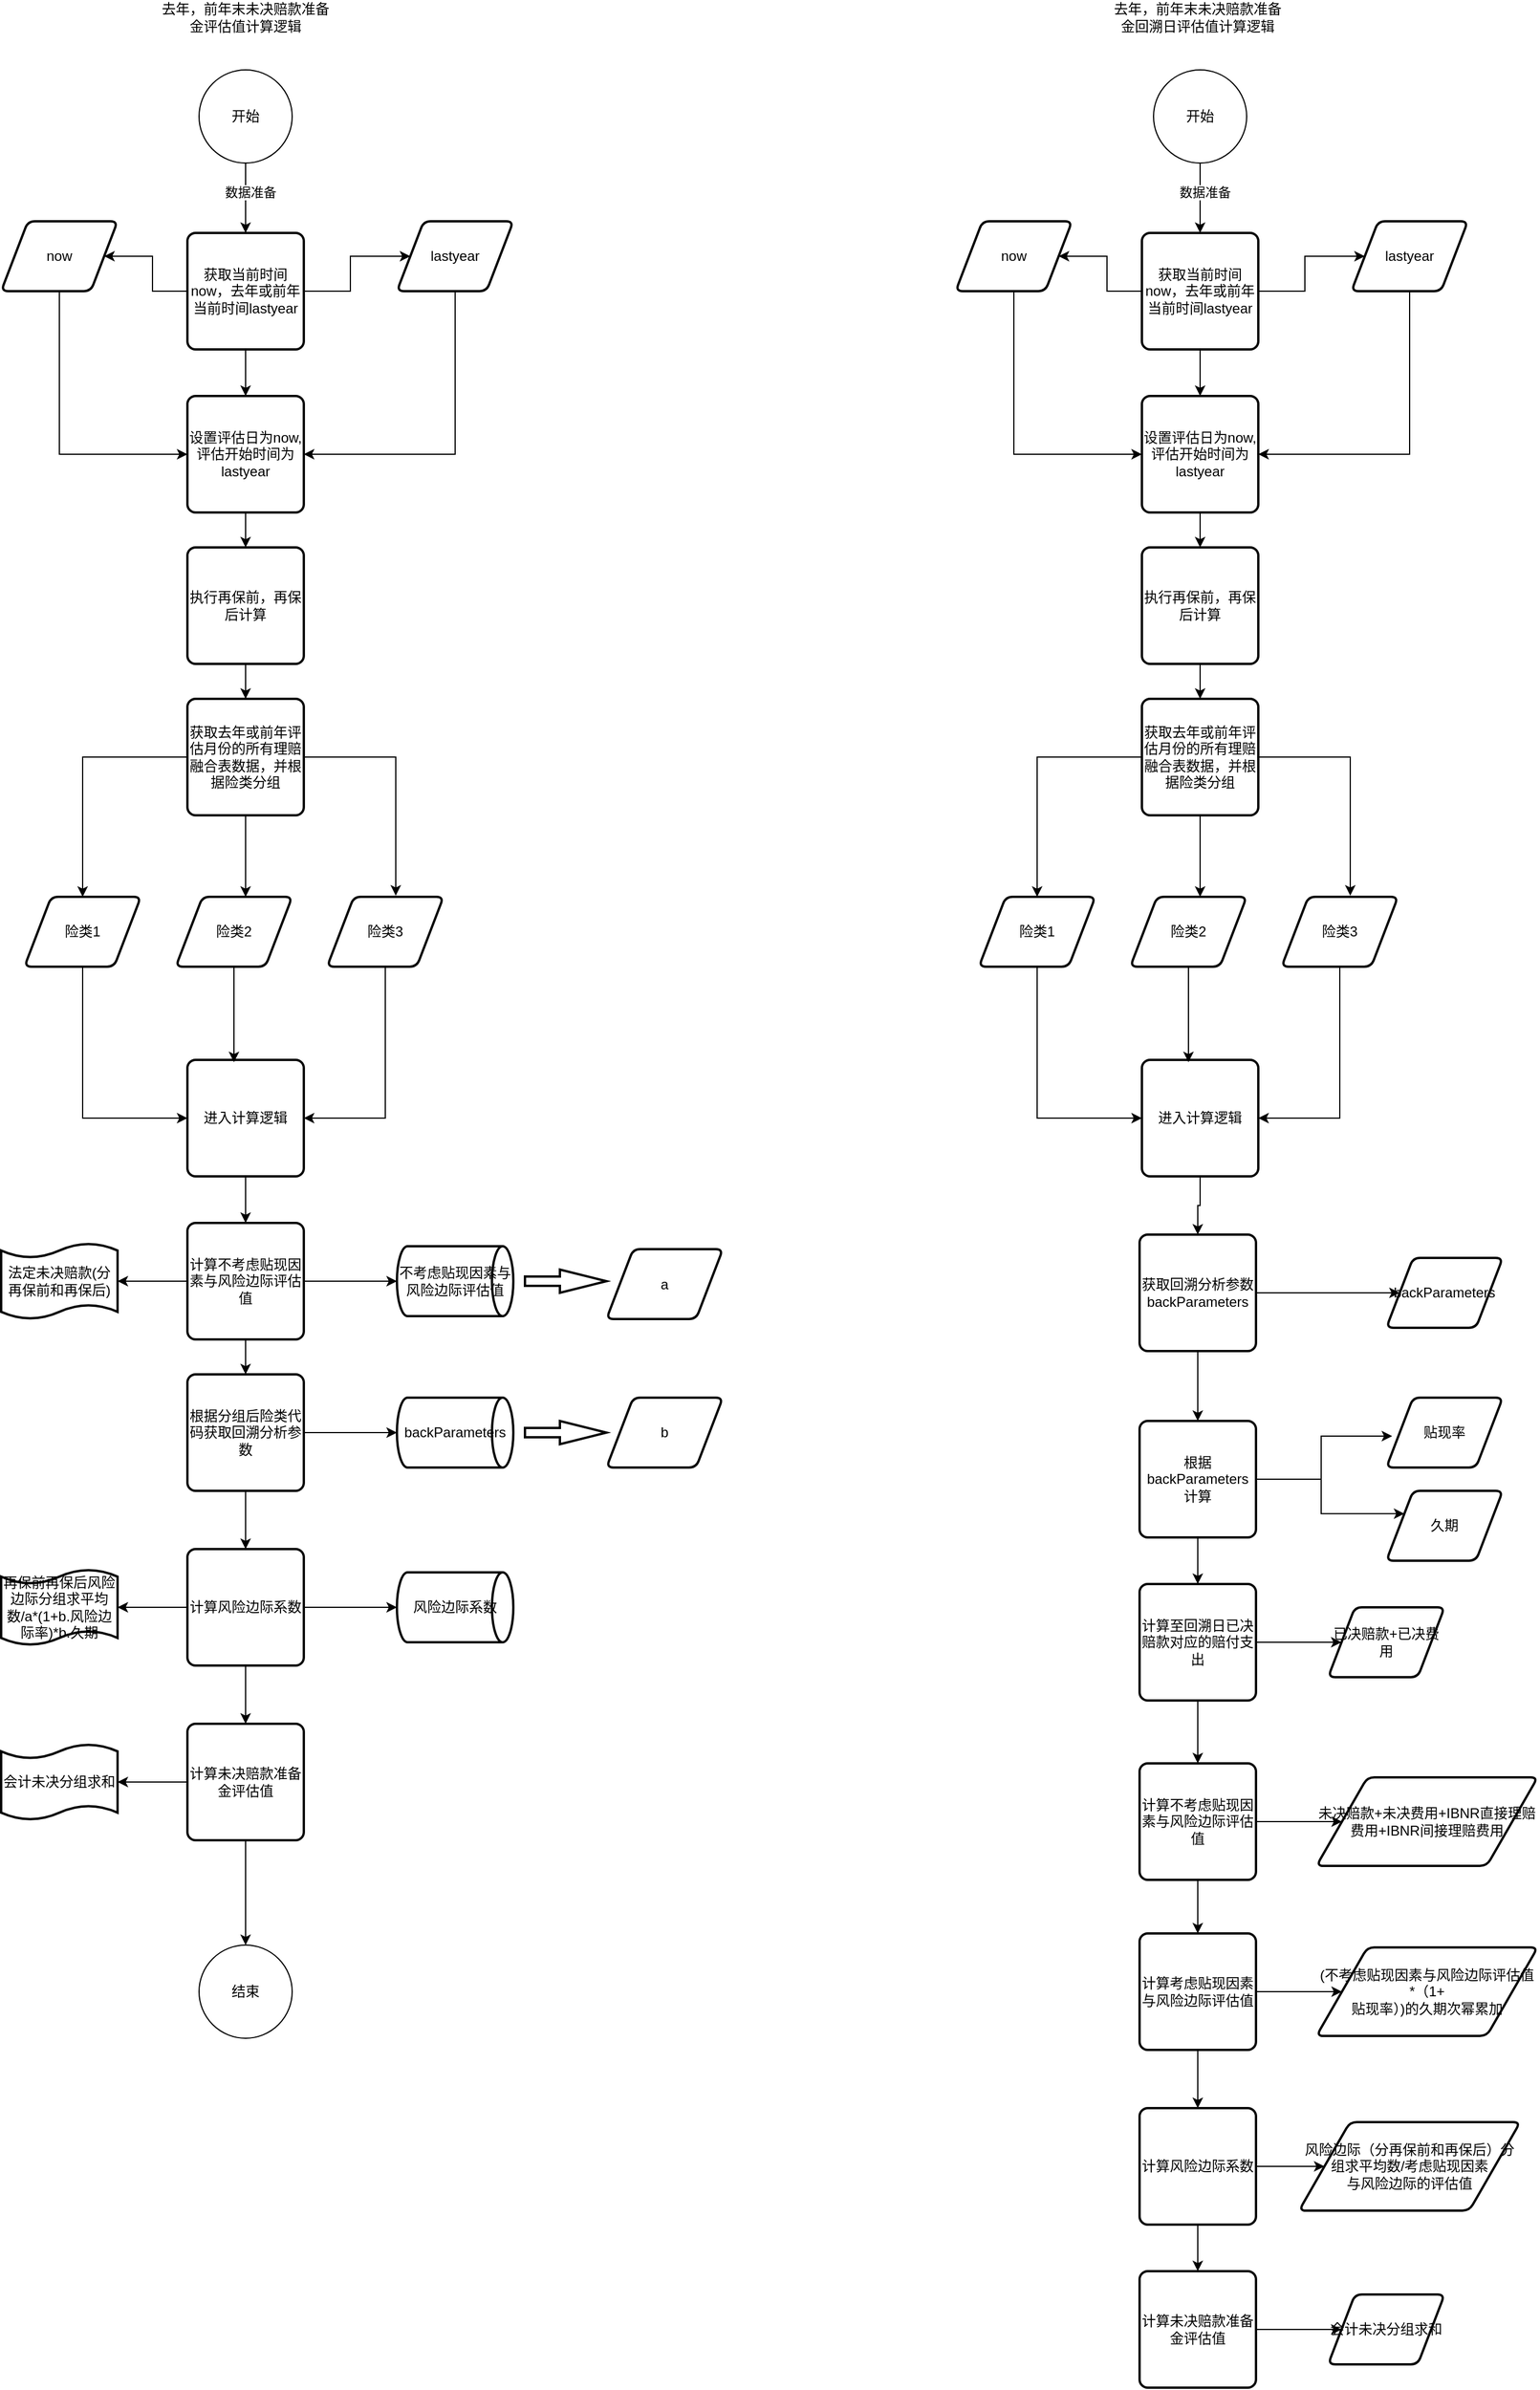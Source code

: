 <mxfile version="21.8.2" type="github">
  <diagram name="第 1 页" id="hd4iWSOs5ydH5sYwvfdb">
    <mxGraphModel dx="954" dy="495" grid="1" gridSize="10" guides="1" tooltips="1" connect="1" arrows="1" fold="1" page="1" pageScale="1" pageWidth="827" pageHeight="1169" math="0" shadow="0">
      <root>
        <mxCell id="0" />
        <mxCell id="1" parent="0" />
        <mxCell id="tJB3gldnxjRfWqx4vpF3-52" value="" style="edgeStyle=orthogonalEdgeStyle;rounded=0;orthogonalLoop=1;jettySize=auto;html=1;" edge="1" parent="1" source="tJB3gldnxjRfWqx4vpF3-3" target="tJB3gldnxjRfWqx4vpF3-5">
          <mxGeometry relative="1" as="geometry" />
        </mxCell>
        <mxCell id="tJB3gldnxjRfWqx4vpF3-80" value="数据准备" style="edgeLabel;html=1;align=center;verticalAlign=middle;resizable=0;points=[];" vertex="1" connectable="0" parent="tJB3gldnxjRfWqx4vpF3-52">
          <mxGeometry x="-0.167" y="4" relative="1" as="geometry">
            <mxPoint as="offset" />
          </mxGeometry>
        </mxCell>
        <mxCell id="tJB3gldnxjRfWqx4vpF3-3" value="开始" style="ellipse;whiteSpace=wrap;html=1;aspect=fixed;" vertex="1" parent="1">
          <mxGeometry x="350" y="250" width="80" height="80" as="geometry" />
        </mxCell>
        <mxCell id="tJB3gldnxjRfWqx4vpF3-4" value="结束" style="ellipse;whiteSpace=wrap;html=1;aspect=fixed;" vertex="1" parent="1">
          <mxGeometry x="350" y="1860" width="80" height="80" as="geometry" />
        </mxCell>
        <mxCell id="tJB3gldnxjRfWqx4vpF3-10" style="edgeStyle=orthogonalEdgeStyle;rounded=0;orthogonalLoop=1;jettySize=auto;html=1;" edge="1" parent="1" source="tJB3gldnxjRfWqx4vpF3-5" target="tJB3gldnxjRfWqx4vpF3-7">
          <mxGeometry relative="1" as="geometry" />
        </mxCell>
        <mxCell id="tJB3gldnxjRfWqx4vpF3-11" style="edgeStyle=orthogonalEdgeStyle;rounded=0;orthogonalLoop=1;jettySize=auto;html=1;" edge="1" parent="1" source="tJB3gldnxjRfWqx4vpF3-5" target="tJB3gldnxjRfWqx4vpF3-6">
          <mxGeometry relative="1" as="geometry" />
        </mxCell>
        <mxCell id="tJB3gldnxjRfWqx4vpF3-53" value="" style="edgeStyle=orthogonalEdgeStyle;rounded=0;orthogonalLoop=1;jettySize=auto;html=1;" edge="1" parent="1" source="tJB3gldnxjRfWqx4vpF3-5" target="tJB3gldnxjRfWqx4vpF3-8">
          <mxGeometry relative="1" as="geometry" />
        </mxCell>
        <mxCell id="tJB3gldnxjRfWqx4vpF3-5" value="获取当前时间now，去年或前年当前时间lastyear" style="rounded=1;whiteSpace=wrap;html=1;absoluteArcSize=1;arcSize=14;strokeWidth=2;" vertex="1" parent="1">
          <mxGeometry x="340" y="390" width="100" height="100" as="geometry" />
        </mxCell>
        <mxCell id="tJB3gldnxjRfWqx4vpF3-12" style="edgeStyle=orthogonalEdgeStyle;rounded=0;orthogonalLoop=1;jettySize=auto;html=1;entryX=0;entryY=0.5;entryDx=0;entryDy=0;" edge="1" parent="1" source="tJB3gldnxjRfWqx4vpF3-6" target="tJB3gldnxjRfWqx4vpF3-8">
          <mxGeometry relative="1" as="geometry">
            <mxPoint x="230" y="690" as="targetPoint" />
            <Array as="points">
              <mxPoint x="230" y="580" />
            </Array>
          </mxGeometry>
        </mxCell>
        <mxCell id="tJB3gldnxjRfWqx4vpF3-6" value="now" style="shape=parallelogram;html=1;strokeWidth=2;perimeter=parallelogramPerimeter;whiteSpace=wrap;rounded=1;arcSize=12;size=0.23;" vertex="1" parent="1">
          <mxGeometry x="180" y="380" width="100" height="60" as="geometry" />
        </mxCell>
        <mxCell id="tJB3gldnxjRfWqx4vpF3-17" style="edgeStyle=orthogonalEdgeStyle;rounded=0;orthogonalLoop=1;jettySize=auto;html=1;entryX=1;entryY=0.5;entryDx=0;entryDy=0;" edge="1" parent="1" source="tJB3gldnxjRfWqx4vpF3-7" target="tJB3gldnxjRfWqx4vpF3-8">
          <mxGeometry relative="1" as="geometry">
            <mxPoint x="570" y="670" as="targetPoint" />
            <Array as="points">
              <mxPoint x="570" y="580" />
            </Array>
          </mxGeometry>
        </mxCell>
        <mxCell id="tJB3gldnxjRfWqx4vpF3-7" value="lastyear" style="shape=parallelogram;html=1;strokeWidth=2;perimeter=parallelogramPerimeter;whiteSpace=wrap;rounded=1;arcSize=12;size=0.23;" vertex="1" parent="1">
          <mxGeometry x="520" y="380" width="100" height="60" as="geometry" />
        </mxCell>
        <mxCell id="tJB3gldnxjRfWqx4vpF3-54" value="" style="edgeStyle=orthogonalEdgeStyle;rounded=0;orthogonalLoop=1;jettySize=auto;html=1;" edge="1" parent="1" source="tJB3gldnxjRfWqx4vpF3-8" target="tJB3gldnxjRfWqx4vpF3-18">
          <mxGeometry relative="1" as="geometry" />
        </mxCell>
        <mxCell id="tJB3gldnxjRfWqx4vpF3-8" value="设置评估日为now,评估开始时间为lastyear" style="rounded=1;whiteSpace=wrap;html=1;absoluteArcSize=1;arcSize=14;strokeWidth=2;" vertex="1" parent="1">
          <mxGeometry x="340" y="530" width="100" height="100" as="geometry" />
        </mxCell>
        <mxCell id="tJB3gldnxjRfWqx4vpF3-55" value="" style="edgeStyle=orthogonalEdgeStyle;rounded=0;orthogonalLoop=1;jettySize=auto;html=1;" edge="1" parent="1" source="tJB3gldnxjRfWqx4vpF3-18" target="tJB3gldnxjRfWqx4vpF3-19">
          <mxGeometry relative="1" as="geometry" />
        </mxCell>
        <mxCell id="tJB3gldnxjRfWqx4vpF3-18" value="执行再保前，再保后计算" style="rounded=1;whiteSpace=wrap;html=1;absoluteArcSize=1;arcSize=14;strokeWidth=2;" vertex="1" parent="1">
          <mxGeometry x="340" y="660" width="100" height="100" as="geometry" />
        </mxCell>
        <mxCell id="tJB3gldnxjRfWqx4vpF3-24" style="edgeStyle=orthogonalEdgeStyle;rounded=0;orthogonalLoop=1;jettySize=auto;html=1;entryX=0.5;entryY=0;entryDx=0;entryDy=0;" edge="1" parent="1" source="tJB3gldnxjRfWqx4vpF3-19" target="tJB3gldnxjRfWqx4vpF3-21">
          <mxGeometry relative="1" as="geometry" />
        </mxCell>
        <mxCell id="tJB3gldnxjRfWqx4vpF3-19" value="获取去年或前年评估月份的所有理赔融合表数据，并根据险类分组" style="rounded=1;whiteSpace=wrap;html=1;absoluteArcSize=1;arcSize=14;strokeWidth=2;" vertex="1" parent="1">
          <mxGeometry x="340" y="790" width="100" height="100" as="geometry" />
        </mxCell>
        <mxCell id="tJB3gldnxjRfWqx4vpF3-63" style="edgeStyle=orthogonalEdgeStyle;rounded=0;orthogonalLoop=1;jettySize=auto;html=1;entryX=0;entryY=0.5;entryDx=0;entryDy=0;" edge="1" parent="1" source="tJB3gldnxjRfWqx4vpF3-21" target="tJB3gldnxjRfWqx4vpF3-27">
          <mxGeometry relative="1" as="geometry">
            <mxPoint x="250" y="1190" as="targetPoint" />
            <Array as="points">
              <mxPoint x="250" y="1150" />
            </Array>
          </mxGeometry>
        </mxCell>
        <mxCell id="tJB3gldnxjRfWqx4vpF3-21" value="险类1" style="shape=parallelogram;html=1;strokeWidth=2;perimeter=parallelogramPerimeter;whiteSpace=wrap;rounded=1;arcSize=12;size=0.23;" vertex="1" parent="1">
          <mxGeometry x="200" y="960" width="100" height="60" as="geometry" />
        </mxCell>
        <mxCell id="tJB3gldnxjRfWqx4vpF3-22" value="险类2" style="shape=parallelogram;html=1;strokeWidth=2;perimeter=parallelogramPerimeter;whiteSpace=wrap;rounded=1;arcSize=12;size=0.23;" vertex="1" parent="1">
          <mxGeometry x="330" y="960" width="100" height="60" as="geometry" />
        </mxCell>
        <mxCell id="tJB3gldnxjRfWqx4vpF3-64" style="edgeStyle=orthogonalEdgeStyle;rounded=0;orthogonalLoop=1;jettySize=auto;html=1;entryX=1;entryY=0.5;entryDx=0;entryDy=0;" edge="1" parent="1" source="tJB3gldnxjRfWqx4vpF3-23" target="tJB3gldnxjRfWqx4vpF3-27">
          <mxGeometry relative="1" as="geometry">
            <mxPoint x="510" y="1230" as="targetPoint" />
            <Array as="points">
              <mxPoint x="510" y="1150" />
            </Array>
          </mxGeometry>
        </mxCell>
        <mxCell id="tJB3gldnxjRfWqx4vpF3-23" value="险类3" style="shape=parallelogram;html=1;strokeWidth=2;perimeter=parallelogramPerimeter;whiteSpace=wrap;rounded=1;arcSize=12;size=0.23;" vertex="1" parent="1">
          <mxGeometry x="460" y="960" width="100" height="60" as="geometry" />
        </mxCell>
        <mxCell id="tJB3gldnxjRfWqx4vpF3-25" style="edgeStyle=orthogonalEdgeStyle;rounded=0;orthogonalLoop=1;jettySize=auto;html=1;entryX=0.6;entryY=0;entryDx=0;entryDy=0;entryPerimeter=0;" edge="1" parent="1" source="tJB3gldnxjRfWqx4vpF3-19" target="tJB3gldnxjRfWqx4vpF3-22">
          <mxGeometry relative="1" as="geometry" />
        </mxCell>
        <mxCell id="tJB3gldnxjRfWqx4vpF3-26" style="edgeStyle=orthogonalEdgeStyle;rounded=0;orthogonalLoop=1;jettySize=auto;html=1;entryX=0.59;entryY=-0.017;entryDx=0;entryDy=0;entryPerimeter=0;" edge="1" parent="1" source="tJB3gldnxjRfWqx4vpF3-19" target="tJB3gldnxjRfWqx4vpF3-23">
          <mxGeometry relative="1" as="geometry" />
        </mxCell>
        <mxCell id="tJB3gldnxjRfWqx4vpF3-33" value="" style="edgeStyle=orthogonalEdgeStyle;rounded=0;orthogonalLoop=1;jettySize=auto;html=1;" edge="1" parent="1" source="tJB3gldnxjRfWqx4vpF3-27" target="tJB3gldnxjRfWqx4vpF3-31">
          <mxGeometry relative="1" as="geometry" />
        </mxCell>
        <mxCell id="tJB3gldnxjRfWqx4vpF3-27" value="进入计算逻辑" style="rounded=1;whiteSpace=wrap;html=1;absoluteArcSize=1;arcSize=14;strokeWidth=2;" vertex="1" parent="1">
          <mxGeometry x="340" y="1100" width="100" height="100" as="geometry" />
        </mxCell>
        <mxCell id="tJB3gldnxjRfWqx4vpF3-66" value="" style="edgeStyle=orthogonalEdgeStyle;rounded=0;orthogonalLoop=1;jettySize=auto;html=1;" edge="1" parent="1" source="tJB3gldnxjRfWqx4vpF3-31" target="tJB3gldnxjRfWqx4vpF3-32">
          <mxGeometry relative="1" as="geometry" />
        </mxCell>
        <mxCell id="tJB3gldnxjRfWqx4vpF3-67" value="" style="edgeStyle=orthogonalEdgeStyle;rounded=0;orthogonalLoop=1;jettySize=auto;html=1;" edge="1" parent="1" source="tJB3gldnxjRfWqx4vpF3-31" target="tJB3gldnxjRfWqx4vpF3-40">
          <mxGeometry relative="1" as="geometry" />
        </mxCell>
        <mxCell id="tJB3gldnxjRfWqx4vpF3-69" value="" style="edgeStyle=orthogonalEdgeStyle;rounded=0;orthogonalLoop=1;jettySize=auto;html=1;" edge="1" parent="1" source="tJB3gldnxjRfWqx4vpF3-31" target="tJB3gldnxjRfWqx4vpF3-34">
          <mxGeometry relative="1" as="geometry" />
        </mxCell>
        <mxCell id="tJB3gldnxjRfWqx4vpF3-31" value="计算不考虑贴现因素与风险边际评估值" style="rounded=1;whiteSpace=wrap;html=1;absoluteArcSize=1;arcSize=14;strokeWidth=2;" vertex="1" parent="1">
          <mxGeometry x="340" y="1240" width="100" height="100" as="geometry" />
        </mxCell>
        <mxCell id="tJB3gldnxjRfWqx4vpF3-32" value="法定未决赔款(分再保前和再保后)" style="shape=tape;whiteSpace=wrap;html=1;strokeWidth=2;size=0.19" vertex="1" parent="1">
          <mxGeometry x="180" y="1257.5" width="100" height="65" as="geometry" />
        </mxCell>
        <mxCell id="tJB3gldnxjRfWqx4vpF3-68" value="" style="edgeStyle=orthogonalEdgeStyle;rounded=0;orthogonalLoop=1;jettySize=auto;html=1;" edge="1" parent="1" source="tJB3gldnxjRfWqx4vpF3-34" target="tJB3gldnxjRfWqx4vpF3-44">
          <mxGeometry relative="1" as="geometry" />
        </mxCell>
        <mxCell id="tJB3gldnxjRfWqx4vpF3-70" value="" style="edgeStyle=orthogonalEdgeStyle;rounded=0;orthogonalLoop=1;jettySize=auto;html=1;" edge="1" parent="1" source="tJB3gldnxjRfWqx4vpF3-34" target="tJB3gldnxjRfWqx4vpF3-36">
          <mxGeometry relative="1" as="geometry" />
        </mxCell>
        <mxCell id="tJB3gldnxjRfWqx4vpF3-34" value="根据分组后险类代码获取回溯分析参数" style="rounded=1;whiteSpace=wrap;html=1;absoluteArcSize=1;arcSize=14;strokeWidth=2;" vertex="1" parent="1">
          <mxGeometry x="340" y="1370" width="100" height="100" as="geometry" />
        </mxCell>
        <mxCell id="tJB3gldnxjRfWqx4vpF3-71" value="" style="edgeStyle=orthogonalEdgeStyle;rounded=0;orthogonalLoop=1;jettySize=auto;html=1;" edge="1" parent="1" source="tJB3gldnxjRfWqx4vpF3-36" target="tJB3gldnxjRfWqx4vpF3-48">
          <mxGeometry relative="1" as="geometry" />
        </mxCell>
        <mxCell id="tJB3gldnxjRfWqx4vpF3-72" value="" style="edgeStyle=orthogonalEdgeStyle;rounded=0;orthogonalLoop=1;jettySize=auto;html=1;" edge="1" parent="1" source="tJB3gldnxjRfWqx4vpF3-36" target="tJB3gldnxjRfWqx4vpF3-37">
          <mxGeometry relative="1" as="geometry" />
        </mxCell>
        <mxCell id="tJB3gldnxjRfWqx4vpF3-73" value="" style="edgeStyle=orthogonalEdgeStyle;rounded=0;orthogonalLoop=1;jettySize=auto;html=1;" edge="1" parent="1" source="tJB3gldnxjRfWqx4vpF3-36" target="tJB3gldnxjRfWqx4vpF3-50">
          <mxGeometry relative="1" as="geometry" />
        </mxCell>
        <mxCell id="tJB3gldnxjRfWqx4vpF3-36" value="计算风险边际系数" style="rounded=1;whiteSpace=wrap;html=1;absoluteArcSize=1;arcSize=14;strokeWidth=2;" vertex="1" parent="1">
          <mxGeometry x="340" y="1520" width="100" height="100" as="geometry" />
        </mxCell>
        <mxCell id="tJB3gldnxjRfWqx4vpF3-37" value="再保前再保后风险边际分组求平均数/a*(1+b.风险边际率)*b.久期" style="shape=tape;whiteSpace=wrap;html=1;strokeWidth=2;size=0.19" vertex="1" parent="1">
          <mxGeometry x="180" y="1537.5" width="100" height="65" as="geometry" />
        </mxCell>
        <mxCell id="tJB3gldnxjRfWqx4vpF3-39" value="" style="verticalLabelPosition=bottom;verticalAlign=top;html=1;strokeWidth=2;shape=mxgraph.arrows2.arrow;dy=0.6;dx=40;notch=0;" vertex="1" parent="1">
          <mxGeometry x="630" y="1280" width="70" height="20" as="geometry" />
        </mxCell>
        <mxCell id="tJB3gldnxjRfWqx4vpF3-40" value="不考虑贴现因素与风险边际评估值" style="strokeWidth=2;html=1;shape=mxgraph.flowchart.direct_data;whiteSpace=wrap;" vertex="1" parent="1">
          <mxGeometry x="520" y="1260" width="100" height="60" as="geometry" />
        </mxCell>
        <mxCell id="tJB3gldnxjRfWqx4vpF3-41" value="a" style="shape=parallelogram;html=1;strokeWidth=2;perimeter=parallelogramPerimeter;whiteSpace=wrap;rounded=1;arcSize=12;size=0.23;" vertex="1" parent="1">
          <mxGeometry x="700" y="1262.5" width="100" height="60" as="geometry" />
        </mxCell>
        <mxCell id="tJB3gldnxjRfWqx4vpF3-43" value="" style="verticalLabelPosition=bottom;verticalAlign=top;html=1;strokeWidth=2;shape=mxgraph.arrows2.arrow;dy=0.6;dx=40;notch=0;" vertex="1" parent="1">
          <mxGeometry x="630" y="1410" width="70" height="20" as="geometry" />
        </mxCell>
        <mxCell id="tJB3gldnxjRfWqx4vpF3-44" value="backParameters" style="strokeWidth=2;html=1;shape=mxgraph.flowchart.direct_data;whiteSpace=wrap;" vertex="1" parent="1">
          <mxGeometry x="520" y="1390" width="100" height="60" as="geometry" />
        </mxCell>
        <mxCell id="tJB3gldnxjRfWqx4vpF3-45" value="b" style="shape=parallelogram;html=1;strokeWidth=2;perimeter=parallelogramPerimeter;whiteSpace=wrap;rounded=1;arcSize=12;size=0.23;" vertex="1" parent="1">
          <mxGeometry x="700" y="1390" width="100" height="60" as="geometry" />
        </mxCell>
        <mxCell id="tJB3gldnxjRfWqx4vpF3-48" value="风险边际系数" style="strokeWidth=2;html=1;shape=mxgraph.flowchart.direct_data;whiteSpace=wrap;" vertex="1" parent="1">
          <mxGeometry x="520" y="1540" width="100" height="60" as="geometry" />
        </mxCell>
        <mxCell id="tJB3gldnxjRfWqx4vpF3-74" value="" style="edgeStyle=orthogonalEdgeStyle;rounded=0;orthogonalLoop=1;jettySize=auto;html=1;" edge="1" parent="1" source="tJB3gldnxjRfWqx4vpF3-50" target="tJB3gldnxjRfWqx4vpF3-51">
          <mxGeometry relative="1" as="geometry" />
        </mxCell>
        <mxCell id="tJB3gldnxjRfWqx4vpF3-75" value="" style="edgeStyle=orthogonalEdgeStyle;rounded=0;orthogonalLoop=1;jettySize=auto;html=1;" edge="1" parent="1" source="tJB3gldnxjRfWqx4vpF3-50" target="tJB3gldnxjRfWqx4vpF3-4">
          <mxGeometry relative="1" as="geometry" />
        </mxCell>
        <mxCell id="tJB3gldnxjRfWqx4vpF3-50" value="计算未决赔款准备金评估值" style="rounded=1;whiteSpace=wrap;html=1;absoluteArcSize=1;arcSize=14;strokeWidth=2;" vertex="1" parent="1">
          <mxGeometry x="340" y="1670" width="100" height="100" as="geometry" />
        </mxCell>
        <mxCell id="tJB3gldnxjRfWqx4vpF3-51" value="会计未决分组求和" style="shape=tape;whiteSpace=wrap;html=1;strokeWidth=2;size=0.19" vertex="1" parent="1">
          <mxGeometry x="180" y="1687.5" width="100" height="65" as="geometry" />
        </mxCell>
        <mxCell id="tJB3gldnxjRfWqx4vpF3-65" style="edgeStyle=orthogonalEdgeStyle;rounded=0;orthogonalLoop=1;jettySize=auto;html=1;entryX=0.4;entryY=0.02;entryDx=0;entryDy=0;entryPerimeter=0;" edge="1" parent="1" source="tJB3gldnxjRfWqx4vpF3-22" target="tJB3gldnxjRfWqx4vpF3-27">
          <mxGeometry relative="1" as="geometry" />
        </mxCell>
        <mxCell id="tJB3gldnxjRfWqx4vpF3-76" value="去年，前年末未决赔款准备金评估值计算逻辑" style="text;strokeColor=none;align=center;fillColor=none;html=1;verticalAlign=middle;whiteSpace=wrap;rounded=0;" vertex="1" parent="1">
          <mxGeometry x="312" y="190" width="156" height="30" as="geometry" />
        </mxCell>
        <mxCell id="tJB3gldnxjRfWqx4vpF3-77" value="去年，前年末未决赔款准备金回溯日评估值计算逻辑" style="text;strokeColor=none;align=center;fillColor=none;html=1;verticalAlign=middle;whiteSpace=wrap;rounded=0;" vertex="1" parent="1">
          <mxGeometry x="1130" y="190" width="156" height="30" as="geometry" />
        </mxCell>
        <mxCell id="tJB3gldnxjRfWqx4vpF3-83" value="" style="edgeStyle=orthogonalEdgeStyle;rounded=0;orthogonalLoop=1;jettySize=auto;html=1;" edge="1" parent="1" source="tJB3gldnxjRfWqx4vpF3-85" target="tJB3gldnxjRfWqx4vpF3-89">
          <mxGeometry relative="1" as="geometry" />
        </mxCell>
        <mxCell id="tJB3gldnxjRfWqx4vpF3-84" value="数据准备" style="edgeLabel;html=1;align=center;verticalAlign=middle;resizable=0;points=[];" vertex="1" connectable="0" parent="tJB3gldnxjRfWqx4vpF3-83">
          <mxGeometry x="-0.167" y="4" relative="1" as="geometry">
            <mxPoint as="offset" />
          </mxGeometry>
        </mxCell>
        <mxCell id="tJB3gldnxjRfWqx4vpF3-85" value="开始" style="ellipse;whiteSpace=wrap;html=1;aspect=fixed;" vertex="1" parent="1">
          <mxGeometry x="1170" y="250" width="80" height="80" as="geometry" />
        </mxCell>
        <mxCell id="tJB3gldnxjRfWqx4vpF3-86" style="edgeStyle=orthogonalEdgeStyle;rounded=0;orthogonalLoop=1;jettySize=auto;html=1;" edge="1" parent="1" source="tJB3gldnxjRfWqx4vpF3-89" target="tJB3gldnxjRfWqx4vpF3-93">
          <mxGeometry relative="1" as="geometry" />
        </mxCell>
        <mxCell id="tJB3gldnxjRfWqx4vpF3-87" style="edgeStyle=orthogonalEdgeStyle;rounded=0;orthogonalLoop=1;jettySize=auto;html=1;" edge="1" parent="1" source="tJB3gldnxjRfWqx4vpF3-89" target="tJB3gldnxjRfWqx4vpF3-91">
          <mxGeometry relative="1" as="geometry" />
        </mxCell>
        <mxCell id="tJB3gldnxjRfWqx4vpF3-88" value="" style="edgeStyle=orthogonalEdgeStyle;rounded=0;orthogonalLoop=1;jettySize=auto;html=1;" edge="1" parent="1" source="tJB3gldnxjRfWqx4vpF3-89" target="tJB3gldnxjRfWqx4vpF3-95">
          <mxGeometry relative="1" as="geometry" />
        </mxCell>
        <mxCell id="tJB3gldnxjRfWqx4vpF3-89" value="获取当前时间now，去年或前年当前时间lastyear" style="rounded=1;whiteSpace=wrap;html=1;absoluteArcSize=1;arcSize=14;strokeWidth=2;" vertex="1" parent="1">
          <mxGeometry x="1160" y="390" width="100" height="100" as="geometry" />
        </mxCell>
        <mxCell id="tJB3gldnxjRfWqx4vpF3-90" style="edgeStyle=orthogonalEdgeStyle;rounded=0;orthogonalLoop=1;jettySize=auto;html=1;entryX=0;entryY=0.5;entryDx=0;entryDy=0;" edge="1" parent="1" source="tJB3gldnxjRfWqx4vpF3-91" target="tJB3gldnxjRfWqx4vpF3-95">
          <mxGeometry relative="1" as="geometry">
            <mxPoint x="1050" y="690" as="targetPoint" />
            <Array as="points">
              <mxPoint x="1050" y="580" />
            </Array>
          </mxGeometry>
        </mxCell>
        <mxCell id="tJB3gldnxjRfWqx4vpF3-91" value="now" style="shape=parallelogram;html=1;strokeWidth=2;perimeter=parallelogramPerimeter;whiteSpace=wrap;rounded=1;arcSize=12;size=0.23;" vertex="1" parent="1">
          <mxGeometry x="1000" y="380" width="100" height="60" as="geometry" />
        </mxCell>
        <mxCell id="tJB3gldnxjRfWqx4vpF3-92" style="edgeStyle=orthogonalEdgeStyle;rounded=0;orthogonalLoop=1;jettySize=auto;html=1;entryX=1;entryY=0.5;entryDx=0;entryDy=0;" edge="1" parent="1" source="tJB3gldnxjRfWqx4vpF3-93" target="tJB3gldnxjRfWqx4vpF3-95">
          <mxGeometry relative="1" as="geometry">
            <mxPoint x="1390" y="670" as="targetPoint" />
            <Array as="points">
              <mxPoint x="1390" y="580" />
            </Array>
          </mxGeometry>
        </mxCell>
        <mxCell id="tJB3gldnxjRfWqx4vpF3-93" value="lastyear" style="shape=parallelogram;html=1;strokeWidth=2;perimeter=parallelogramPerimeter;whiteSpace=wrap;rounded=1;arcSize=12;size=0.23;" vertex="1" parent="1">
          <mxGeometry x="1340" y="380" width="100" height="60" as="geometry" />
        </mxCell>
        <mxCell id="tJB3gldnxjRfWqx4vpF3-94" value="" style="edgeStyle=orthogonalEdgeStyle;rounded=0;orthogonalLoop=1;jettySize=auto;html=1;" edge="1" parent="1" source="tJB3gldnxjRfWqx4vpF3-95" target="tJB3gldnxjRfWqx4vpF3-97">
          <mxGeometry relative="1" as="geometry" />
        </mxCell>
        <mxCell id="tJB3gldnxjRfWqx4vpF3-95" value="设置评估日为now,评估开始时间为lastyear" style="rounded=1;whiteSpace=wrap;html=1;absoluteArcSize=1;arcSize=14;strokeWidth=2;" vertex="1" parent="1">
          <mxGeometry x="1160" y="530" width="100" height="100" as="geometry" />
        </mxCell>
        <mxCell id="tJB3gldnxjRfWqx4vpF3-96" value="" style="edgeStyle=orthogonalEdgeStyle;rounded=0;orthogonalLoop=1;jettySize=auto;html=1;" edge="1" parent="1" source="tJB3gldnxjRfWqx4vpF3-97" target="tJB3gldnxjRfWqx4vpF3-99">
          <mxGeometry relative="1" as="geometry" />
        </mxCell>
        <mxCell id="tJB3gldnxjRfWqx4vpF3-97" value="执行再保前，再保后计算" style="rounded=1;whiteSpace=wrap;html=1;absoluteArcSize=1;arcSize=14;strokeWidth=2;" vertex="1" parent="1">
          <mxGeometry x="1160" y="660" width="100" height="100" as="geometry" />
        </mxCell>
        <mxCell id="tJB3gldnxjRfWqx4vpF3-98" style="edgeStyle=orthogonalEdgeStyle;rounded=0;orthogonalLoop=1;jettySize=auto;html=1;entryX=0.5;entryY=0;entryDx=0;entryDy=0;" edge="1" parent="1" source="tJB3gldnxjRfWqx4vpF3-99" target="tJB3gldnxjRfWqx4vpF3-101">
          <mxGeometry relative="1" as="geometry" />
        </mxCell>
        <mxCell id="tJB3gldnxjRfWqx4vpF3-99" value="获取去年或前年评估月份的所有理赔融合表数据，并根据险类分组" style="rounded=1;whiteSpace=wrap;html=1;absoluteArcSize=1;arcSize=14;strokeWidth=2;" vertex="1" parent="1">
          <mxGeometry x="1160" y="790" width="100" height="100" as="geometry" />
        </mxCell>
        <mxCell id="tJB3gldnxjRfWqx4vpF3-100" style="edgeStyle=orthogonalEdgeStyle;rounded=0;orthogonalLoop=1;jettySize=auto;html=1;entryX=0;entryY=0.5;entryDx=0;entryDy=0;" edge="1" parent="1" source="tJB3gldnxjRfWqx4vpF3-101" target="tJB3gldnxjRfWqx4vpF3-107">
          <mxGeometry relative="1" as="geometry">
            <mxPoint x="1070" y="1190" as="targetPoint" />
            <Array as="points">
              <mxPoint x="1070" y="1150" />
            </Array>
          </mxGeometry>
        </mxCell>
        <mxCell id="tJB3gldnxjRfWqx4vpF3-101" value="险类1" style="shape=parallelogram;html=1;strokeWidth=2;perimeter=parallelogramPerimeter;whiteSpace=wrap;rounded=1;arcSize=12;size=0.23;" vertex="1" parent="1">
          <mxGeometry x="1020" y="960" width="100" height="60" as="geometry" />
        </mxCell>
        <mxCell id="tJB3gldnxjRfWqx4vpF3-102" value="险类2" style="shape=parallelogram;html=1;strokeWidth=2;perimeter=parallelogramPerimeter;whiteSpace=wrap;rounded=1;arcSize=12;size=0.23;" vertex="1" parent="1">
          <mxGeometry x="1150" y="960" width="100" height="60" as="geometry" />
        </mxCell>
        <mxCell id="tJB3gldnxjRfWqx4vpF3-103" style="edgeStyle=orthogonalEdgeStyle;rounded=0;orthogonalLoop=1;jettySize=auto;html=1;entryX=1;entryY=0.5;entryDx=0;entryDy=0;" edge="1" parent="1" source="tJB3gldnxjRfWqx4vpF3-104" target="tJB3gldnxjRfWqx4vpF3-107">
          <mxGeometry relative="1" as="geometry">
            <mxPoint x="1330" y="1230" as="targetPoint" />
            <Array as="points">
              <mxPoint x="1330" y="1150" />
            </Array>
          </mxGeometry>
        </mxCell>
        <mxCell id="tJB3gldnxjRfWqx4vpF3-104" value="险类3" style="shape=parallelogram;html=1;strokeWidth=2;perimeter=parallelogramPerimeter;whiteSpace=wrap;rounded=1;arcSize=12;size=0.23;" vertex="1" parent="1">
          <mxGeometry x="1280" y="960" width="100" height="60" as="geometry" />
        </mxCell>
        <mxCell id="tJB3gldnxjRfWqx4vpF3-105" style="edgeStyle=orthogonalEdgeStyle;rounded=0;orthogonalLoop=1;jettySize=auto;html=1;entryX=0.6;entryY=0;entryDx=0;entryDy=0;entryPerimeter=0;" edge="1" parent="1" source="tJB3gldnxjRfWqx4vpF3-99" target="tJB3gldnxjRfWqx4vpF3-102">
          <mxGeometry relative="1" as="geometry" />
        </mxCell>
        <mxCell id="tJB3gldnxjRfWqx4vpF3-106" style="edgeStyle=orthogonalEdgeStyle;rounded=0;orthogonalLoop=1;jettySize=auto;html=1;entryX=0.59;entryY=-0.017;entryDx=0;entryDy=0;entryPerimeter=0;" edge="1" parent="1" source="tJB3gldnxjRfWqx4vpF3-99" target="tJB3gldnxjRfWqx4vpF3-104">
          <mxGeometry relative="1" as="geometry" />
        </mxCell>
        <mxCell id="tJB3gldnxjRfWqx4vpF3-130" value="" style="edgeStyle=orthogonalEdgeStyle;rounded=0;orthogonalLoop=1;jettySize=auto;html=1;" edge="1" parent="1" source="tJB3gldnxjRfWqx4vpF3-107" target="tJB3gldnxjRfWqx4vpF3-109">
          <mxGeometry relative="1" as="geometry" />
        </mxCell>
        <mxCell id="tJB3gldnxjRfWqx4vpF3-107" value="进入计算逻辑" style="rounded=1;whiteSpace=wrap;html=1;absoluteArcSize=1;arcSize=14;strokeWidth=2;" vertex="1" parent="1">
          <mxGeometry x="1160" y="1100" width="100" height="100" as="geometry" />
        </mxCell>
        <mxCell id="tJB3gldnxjRfWqx4vpF3-108" style="edgeStyle=orthogonalEdgeStyle;rounded=0;orthogonalLoop=1;jettySize=auto;html=1;entryX=0.4;entryY=0.02;entryDx=0;entryDy=0;entryPerimeter=0;" edge="1" parent="1" source="tJB3gldnxjRfWqx4vpF3-102" target="tJB3gldnxjRfWqx4vpF3-107">
          <mxGeometry relative="1" as="geometry" />
        </mxCell>
        <mxCell id="tJB3gldnxjRfWqx4vpF3-111" value="" style="edgeStyle=orthogonalEdgeStyle;rounded=0;orthogonalLoop=1;jettySize=auto;html=1;" edge="1" parent="1" source="tJB3gldnxjRfWqx4vpF3-109" target="tJB3gldnxjRfWqx4vpF3-110">
          <mxGeometry relative="1" as="geometry" />
        </mxCell>
        <mxCell id="tJB3gldnxjRfWqx4vpF3-131" value="" style="edgeStyle=orthogonalEdgeStyle;rounded=0;orthogonalLoop=1;jettySize=auto;html=1;" edge="1" parent="1" source="tJB3gldnxjRfWqx4vpF3-109" target="tJB3gldnxjRfWqx4vpF3-112">
          <mxGeometry relative="1" as="geometry" />
        </mxCell>
        <mxCell id="tJB3gldnxjRfWqx4vpF3-109" value="获取回溯分析参数backParameters" style="rounded=1;whiteSpace=wrap;html=1;absoluteArcSize=1;arcSize=14;strokeWidth=2;" vertex="1" parent="1">
          <mxGeometry x="1158" y="1250" width="100" height="100" as="geometry" />
        </mxCell>
        <mxCell id="tJB3gldnxjRfWqx4vpF3-110" value="backParameters" style="shape=parallelogram;html=1;strokeWidth=2;perimeter=parallelogramPerimeter;whiteSpace=wrap;rounded=1;arcSize=12;size=0.23;" vertex="1" parent="1">
          <mxGeometry x="1370" y="1270" width="100" height="60" as="geometry" />
        </mxCell>
        <mxCell id="tJB3gldnxjRfWqx4vpF3-116" style="edgeStyle=orthogonalEdgeStyle;rounded=0;orthogonalLoop=1;jettySize=auto;html=1;entryX=0;entryY=0.25;entryDx=0;entryDy=0;" edge="1" parent="1" source="tJB3gldnxjRfWqx4vpF3-112" target="tJB3gldnxjRfWqx4vpF3-114">
          <mxGeometry relative="1" as="geometry" />
        </mxCell>
        <mxCell id="tJB3gldnxjRfWqx4vpF3-132" value="" style="edgeStyle=orthogonalEdgeStyle;rounded=0;orthogonalLoop=1;jettySize=auto;html=1;" edge="1" parent="1" source="tJB3gldnxjRfWqx4vpF3-112" target="tJB3gldnxjRfWqx4vpF3-117">
          <mxGeometry relative="1" as="geometry" />
        </mxCell>
        <mxCell id="tJB3gldnxjRfWqx4vpF3-112" value="根据backParameters计算" style="rounded=1;whiteSpace=wrap;html=1;absoluteArcSize=1;arcSize=14;strokeWidth=2;" vertex="1" parent="1">
          <mxGeometry x="1158" y="1410" width="100" height="100" as="geometry" />
        </mxCell>
        <mxCell id="tJB3gldnxjRfWqx4vpF3-113" value="贴现率" style="shape=parallelogram;html=1;strokeWidth=2;perimeter=parallelogramPerimeter;whiteSpace=wrap;rounded=1;arcSize=12;size=0.23;" vertex="1" parent="1">
          <mxGeometry x="1370" y="1390" width="100" height="60" as="geometry" />
        </mxCell>
        <mxCell id="tJB3gldnxjRfWqx4vpF3-114" value="久期" style="shape=parallelogram;html=1;strokeWidth=2;perimeter=parallelogramPerimeter;whiteSpace=wrap;rounded=1;arcSize=12;size=0.23;" vertex="1" parent="1">
          <mxGeometry x="1370" y="1470" width="100" height="60" as="geometry" />
        </mxCell>
        <mxCell id="tJB3gldnxjRfWqx4vpF3-115" style="edgeStyle=orthogonalEdgeStyle;rounded=0;orthogonalLoop=1;jettySize=auto;html=1;entryX=0.05;entryY=0.55;entryDx=0;entryDy=0;entryPerimeter=0;" edge="1" parent="1" source="tJB3gldnxjRfWqx4vpF3-112" target="tJB3gldnxjRfWqx4vpF3-113">
          <mxGeometry relative="1" as="geometry" />
        </mxCell>
        <mxCell id="tJB3gldnxjRfWqx4vpF3-120" value="" style="edgeStyle=orthogonalEdgeStyle;rounded=0;orthogonalLoop=1;jettySize=auto;html=1;" edge="1" parent="1" source="tJB3gldnxjRfWqx4vpF3-117" target="tJB3gldnxjRfWqx4vpF3-118">
          <mxGeometry relative="1" as="geometry" />
        </mxCell>
        <mxCell id="tJB3gldnxjRfWqx4vpF3-133" value="" style="edgeStyle=orthogonalEdgeStyle;rounded=0;orthogonalLoop=1;jettySize=auto;html=1;" edge="1" parent="1" source="tJB3gldnxjRfWqx4vpF3-117" target="tJB3gldnxjRfWqx4vpF3-119">
          <mxGeometry relative="1" as="geometry" />
        </mxCell>
        <mxCell id="tJB3gldnxjRfWqx4vpF3-117" value="计算至回溯日已决赔款对应的赔付支出" style="rounded=1;whiteSpace=wrap;html=1;absoluteArcSize=1;arcSize=14;strokeWidth=2;" vertex="1" parent="1">
          <mxGeometry x="1158" y="1550" width="100" height="100" as="geometry" />
        </mxCell>
        <mxCell id="tJB3gldnxjRfWqx4vpF3-118" value="已决赔款+已决费用" style="shape=parallelogram;html=1;strokeWidth=2;perimeter=parallelogramPerimeter;whiteSpace=wrap;rounded=1;arcSize=12;size=0.23;" vertex="1" parent="1">
          <mxGeometry x="1320" y="1570" width="100" height="60" as="geometry" />
        </mxCell>
        <mxCell id="tJB3gldnxjRfWqx4vpF3-122" value="" style="edgeStyle=orthogonalEdgeStyle;rounded=0;orthogonalLoop=1;jettySize=auto;html=1;" edge="1" parent="1" source="tJB3gldnxjRfWqx4vpF3-119" target="tJB3gldnxjRfWqx4vpF3-121">
          <mxGeometry relative="1" as="geometry" />
        </mxCell>
        <mxCell id="tJB3gldnxjRfWqx4vpF3-135" value="" style="edgeStyle=orthogonalEdgeStyle;rounded=0;orthogonalLoop=1;jettySize=auto;html=1;" edge="1" parent="1" source="tJB3gldnxjRfWqx4vpF3-119" target="tJB3gldnxjRfWqx4vpF3-123">
          <mxGeometry relative="1" as="geometry" />
        </mxCell>
        <mxCell id="tJB3gldnxjRfWqx4vpF3-119" value="计算不考虑贴现因素与风险边际评估值" style="rounded=1;whiteSpace=wrap;html=1;absoluteArcSize=1;arcSize=14;strokeWidth=2;" vertex="1" parent="1">
          <mxGeometry x="1158" y="1704" width="100" height="100" as="geometry" />
        </mxCell>
        <mxCell id="tJB3gldnxjRfWqx4vpF3-121" value="&lt;div&gt;未决赔款+未决费用+IBNR直接理赔&lt;/div&gt;&lt;div&gt;费用+IBNR间接理赔费用&lt;/div&gt;" style="shape=parallelogram;html=1;strokeWidth=2;perimeter=parallelogramPerimeter;whiteSpace=wrap;rounded=1;arcSize=12;size=0.23;" vertex="1" parent="1">
          <mxGeometry x="1310" y="1716" width="190" height="76" as="geometry" />
        </mxCell>
        <mxCell id="tJB3gldnxjRfWqx4vpF3-136" value="" style="edgeStyle=orthogonalEdgeStyle;rounded=0;orthogonalLoop=1;jettySize=auto;html=1;" edge="1" parent="1" source="tJB3gldnxjRfWqx4vpF3-123" target="tJB3gldnxjRfWqx4vpF3-125">
          <mxGeometry relative="1" as="geometry" />
        </mxCell>
        <mxCell id="tJB3gldnxjRfWqx4vpF3-140" value="" style="edgeStyle=orthogonalEdgeStyle;rounded=0;orthogonalLoop=1;jettySize=auto;html=1;" edge="1" parent="1" source="tJB3gldnxjRfWqx4vpF3-123" target="tJB3gldnxjRfWqx4vpF3-124">
          <mxGeometry relative="1" as="geometry" />
        </mxCell>
        <mxCell id="tJB3gldnxjRfWqx4vpF3-123" value="计算考虑贴现因素与风险边际评估值" style="rounded=1;whiteSpace=wrap;html=1;absoluteArcSize=1;arcSize=14;strokeWidth=2;" vertex="1" parent="1">
          <mxGeometry x="1158" y="1850" width="100" height="100" as="geometry" />
        </mxCell>
        <mxCell id="tJB3gldnxjRfWqx4vpF3-124" value="&lt;div&gt;(不考虑贴现因素与风险边际评估值*（1+&lt;/div&gt;&lt;div&gt;贴现率）)的久期次幂累加&lt;/div&gt;" style="shape=parallelogram;html=1;strokeWidth=2;perimeter=parallelogramPerimeter;whiteSpace=wrap;rounded=1;arcSize=12;size=0.23;" vertex="1" parent="1">
          <mxGeometry x="1310" y="1862" width="190" height="76" as="geometry" />
        </mxCell>
        <mxCell id="tJB3gldnxjRfWqx4vpF3-137" value="" style="edgeStyle=orthogonalEdgeStyle;rounded=0;orthogonalLoop=1;jettySize=auto;html=1;" edge="1" parent="1" source="tJB3gldnxjRfWqx4vpF3-125" target="tJB3gldnxjRfWqx4vpF3-127">
          <mxGeometry relative="1" as="geometry" />
        </mxCell>
        <mxCell id="tJB3gldnxjRfWqx4vpF3-139" value="" style="edgeStyle=orthogonalEdgeStyle;rounded=0;orthogonalLoop=1;jettySize=auto;html=1;" edge="1" parent="1" source="tJB3gldnxjRfWqx4vpF3-125" target="tJB3gldnxjRfWqx4vpF3-126">
          <mxGeometry relative="1" as="geometry" />
        </mxCell>
        <mxCell id="tJB3gldnxjRfWqx4vpF3-125" value="计算风险边际系数" style="rounded=1;whiteSpace=wrap;html=1;absoluteArcSize=1;arcSize=14;strokeWidth=2;" vertex="1" parent="1">
          <mxGeometry x="1158" y="2000" width="100" height="100" as="geometry" />
        </mxCell>
        <mxCell id="tJB3gldnxjRfWqx4vpF3-126" value="&lt;div&gt;风险边际（分再保前和再保后）分组求平均数/考虑贴现因素&lt;/div&gt;&lt;div&gt;与风险边际的评估值&lt;/div&gt;" style="shape=parallelogram;html=1;strokeWidth=2;perimeter=parallelogramPerimeter;whiteSpace=wrap;rounded=1;arcSize=12;size=0.23;" vertex="1" parent="1">
          <mxGeometry x="1295" y="2012" width="190" height="76" as="geometry" />
        </mxCell>
        <mxCell id="tJB3gldnxjRfWqx4vpF3-138" value="" style="edgeStyle=orthogonalEdgeStyle;rounded=0;orthogonalLoop=1;jettySize=auto;html=1;" edge="1" parent="1" source="tJB3gldnxjRfWqx4vpF3-127" target="tJB3gldnxjRfWqx4vpF3-129">
          <mxGeometry relative="1" as="geometry" />
        </mxCell>
        <mxCell id="tJB3gldnxjRfWqx4vpF3-127" value="计算未决赔款准备金评估值" style="rounded=1;whiteSpace=wrap;html=1;absoluteArcSize=1;arcSize=14;strokeWidth=2;" vertex="1" parent="1">
          <mxGeometry x="1158" y="2140" width="100" height="100" as="geometry" />
        </mxCell>
        <mxCell id="tJB3gldnxjRfWqx4vpF3-129" value="会计未决分组求和" style="shape=parallelogram;html=1;strokeWidth=2;perimeter=parallelogramPerimeter;whiteSpace=wrap;rounded=1;arcSize=12;size=0.23;" vertex="1" parent="1">
          <mxGeometry x="1320" y="2160" width="100" height="60" as="geometry" />
        </mxCell>
      </root>
    </mxGraphModel>
  </diagram>
</mxfile>
